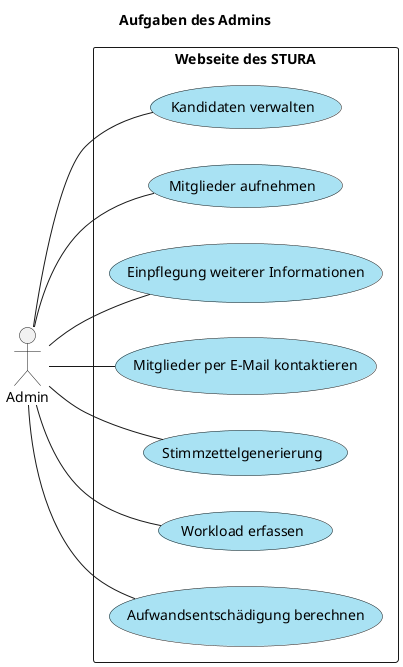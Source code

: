 
@startuml diagramm_use_case-model
left to right direction

title  Aufgaben des Admins

actor Admin 


rectangle "Webseite des STURA" {
  "Kandidaten verwalten" as (uc01) #A9E2F3
  "Mitglieder aufnehmen" as (uc02) #A9E2F3
  "Einpflegung weiterer Informationen" as (uc03) #A9E2F3
  "Mitglieder per E-Mail kontaktieren" as (uc04) #A9E2F3
  "Stimmzettelgenerierung" as (uc05) #A9E2F3
  "Workload erfassen" as (uc06) #A9E2F3
  "Aufwandsentschädigung berechnen" as (uc07) #A9E2F3
}


Admin -- (uc01)
Admin -- (uc02)
Admin -- (uc03)
Admin -- (uc04)
Admin -- (uc05)
Admin -- (uc06)
Admin -- (uc07)


@enduml
